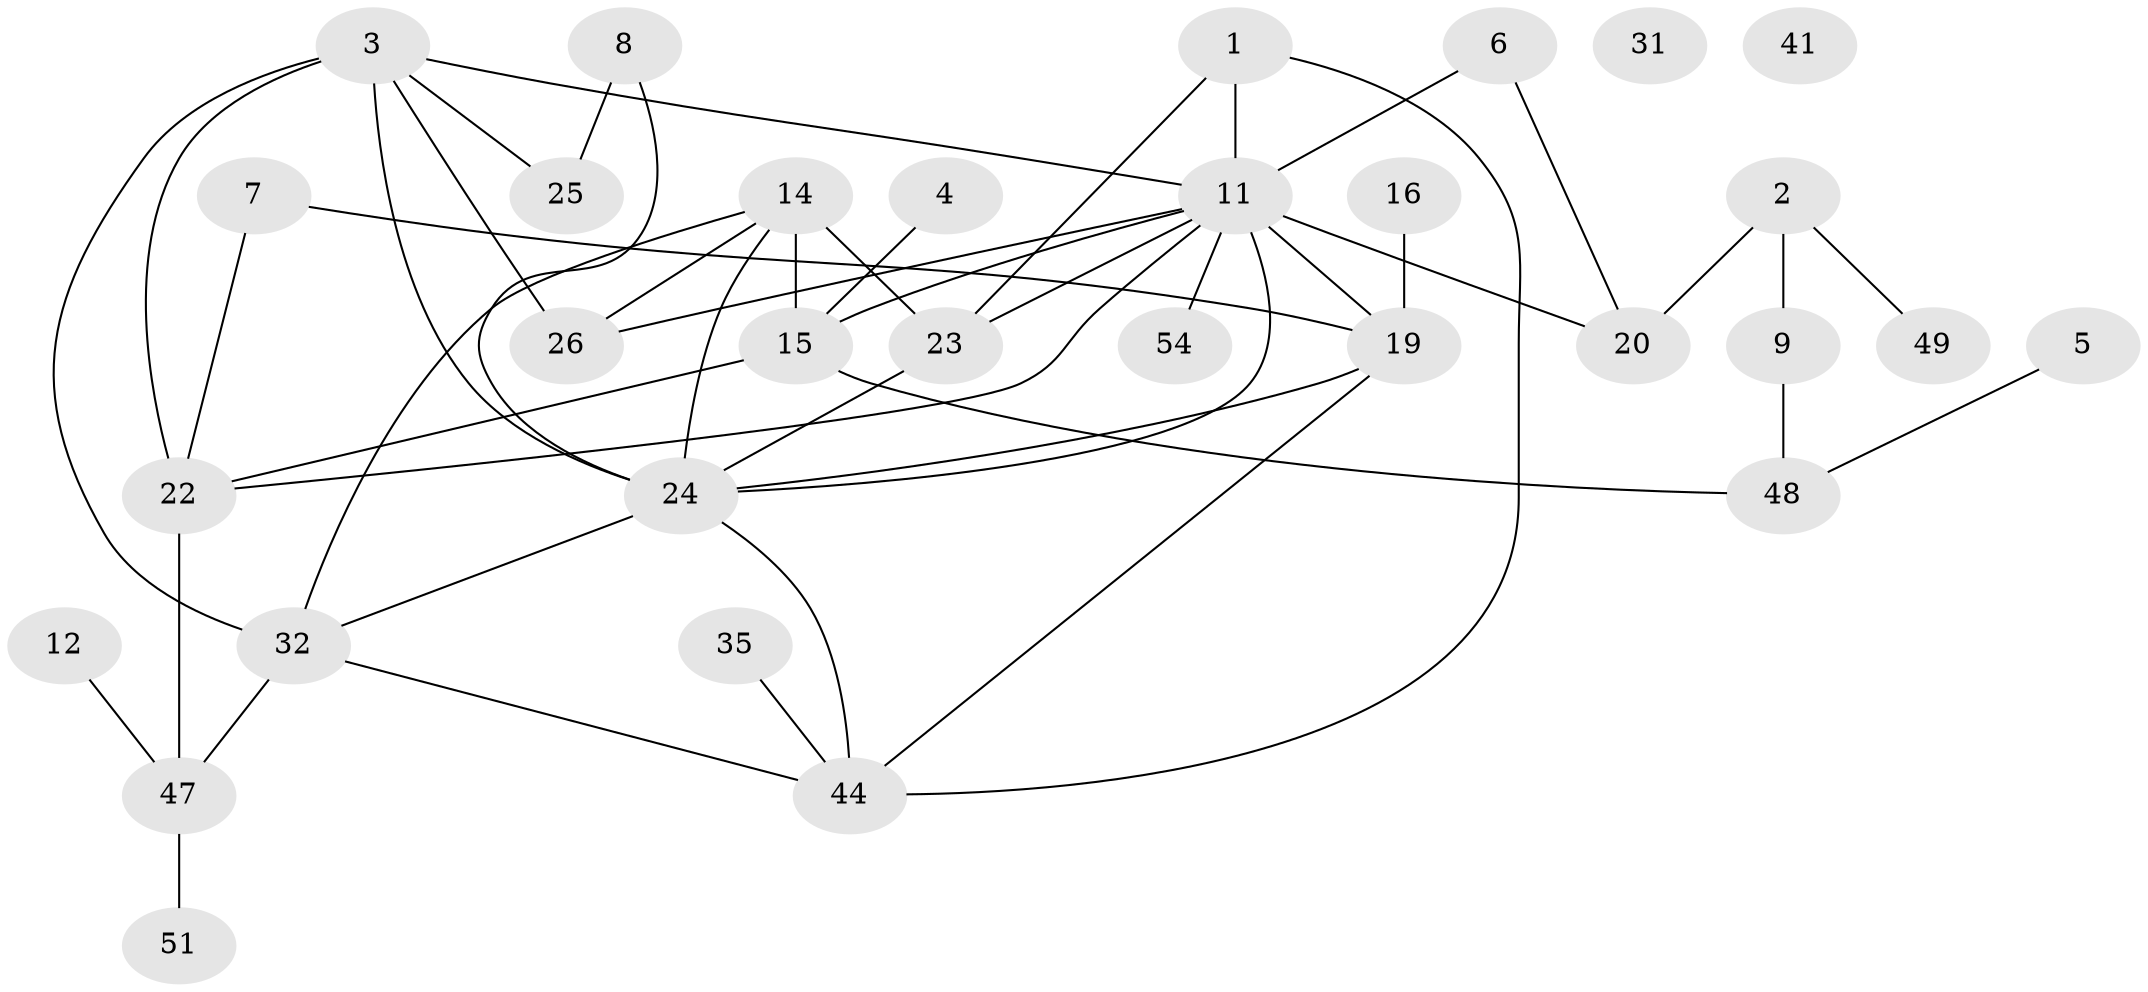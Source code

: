 // original degree distribution, {2: 0.3064516129032258, 3: 0.24193548387096775, 1: 0.1774193548387097, 5: 0.0967741935483871, 4: 0.0967741935483871, 6: 0.04838709677419355, 0: 0.03225806451612903}
// Generated by graph-tools (version 1.1) at 2025/16/03/04/25 18:16:28]
// undirected, 31 vertices, 48 edges
graph export_dot {
graph [start="1"]
  node [color=gray90,style=filled];
  1 [super="+40"];
  2 [super="+39+46"];
  3 [super="+21+57+10"];
  4;
  5;
  6;
  7;
  8 [super="+53"];
  9 [super="+42"];
  11 [super="+62+13+28+58"];
  12 [super="+52"];
  14 [super="+33"];
  15 [super="+17"];
  16 [super="+18+59"];
  19 [super="+45+43"];
  20 [super="+36"];
  22 [super="+34"];
  23 [super="+50"];
  24 [super="+27"];
  25;
  26;
  31;
  32 [super="+60"];
  35;
  41;
  44;
  47 [super="+56"];
  48;
  49;
  51;
  54;
  1 -- 23;
  1 -- 11;
  1 -- 44;
  2 -- 9;
  2 -- 49;
  2 -- 20;
  3 -- 24 [weight=2];
  3 -- 26;
  3 -- 32;
  3 -- 22;
  3 -- 11;
  3 -- 25;
  4 -- 15;
  5 -- 48;
  6 -- 20;
  6 -- 11;
  7 -- 19;
  7 -- 22;
  8 -- 25;
  8 -- 24;
  9 -- 48;
  11 -- 19 [weight=3];
  11 -- 20;
  11 -- 22;
  11 -- 15;
  11 -- 54;
  11 -- 23;
  11 -- 26;
  11 -- 24;
  12 -- 47;
  14 -- 23 [weight=2];
  14 -- 32;
  14 -- 26;
  14 -- 15;
  14 -- 24;
  15 -- 22;
  15 -- 48;
  16 -- 19;
  19 -- 44;
  19 -- 24;
  22 -- 47;
  23 -- 24;
  24 -- 32;
  24 -- 44;
  32 -- 44;
  32 -- 47;
  35 -- 44;
  47 -- 51;
}
